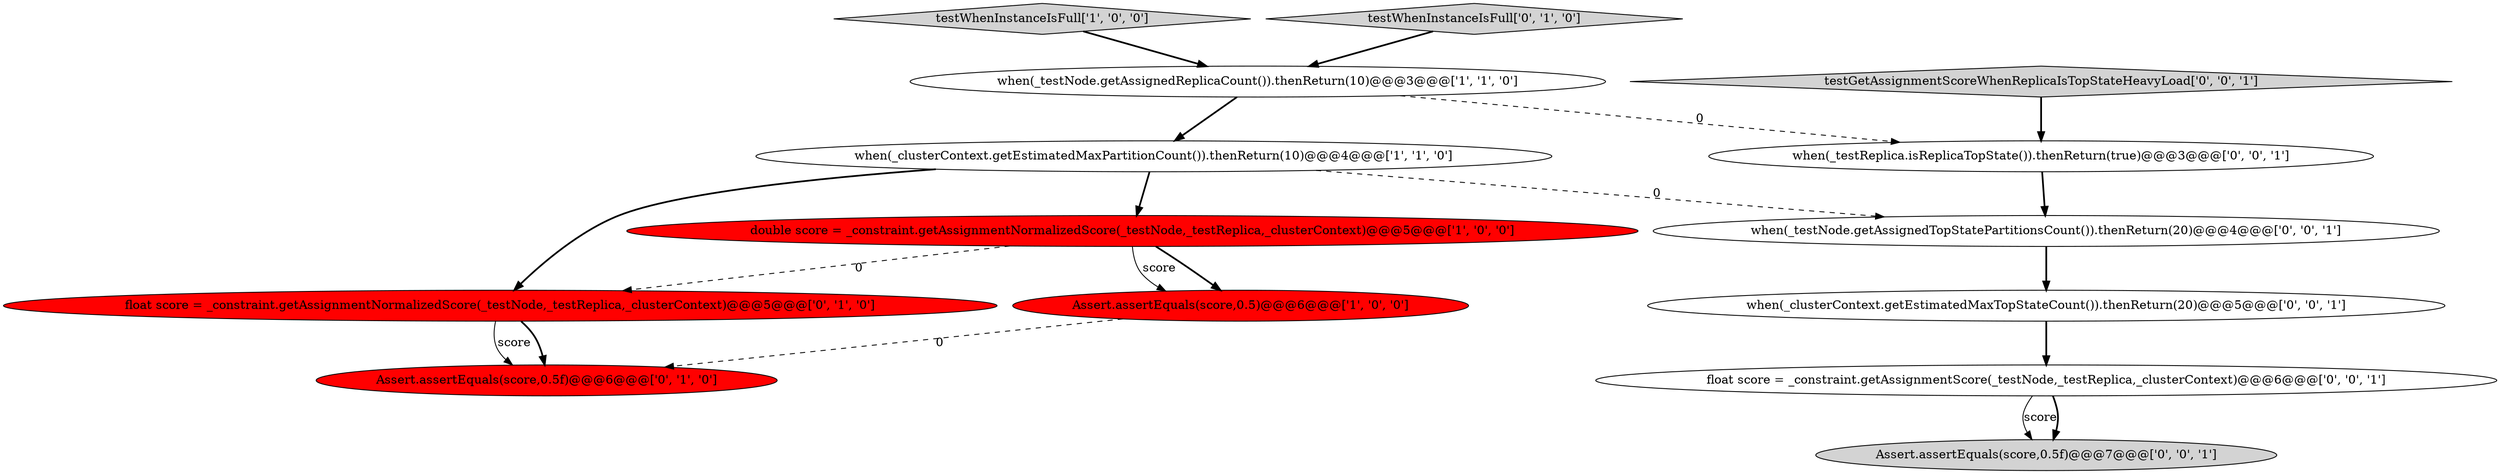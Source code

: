 digraph {
2 [style = filled, label = "double score = _constraint.getAssignmentNormalizedScore(_testNode,_testReplica,_clusterContext)@@@5@@@['1', '0', '0']", fillcolor = red, shape = ellipse image = "AAA1AAABBB1BBB"];
1 [style = filled, label = "testWhenInstanceIsFull['1', '0', '0']", fillcolor = lightgray, shape = diamond image = "AAA0AAABBB1BBB"];
4 [style = filled, label = "when(_clusterContext.getEstimatedMaxPartitionCount()).thenReturn(10)@@@4@@@['1', '1', '0']", fillcolor = white, shape = ellipse image = "AAA0AAABBB1BBB"];
10 [style = filled, label = "testGetAssignmentScoreWhenReplicaIsTopStateHeavyLoad['0', '0', '1']", fillcolor = lightgray, shape = diamond image = "AAA0AAABBB3BBB"];
6 [style = filled, label = "float score = _constraint.getAssignmentNormalizedScore(_testNode,_testReplica,_clusterContext)@@@5@@@['0', '1', '0']", fillcolor = red, shape = ellipse image = "AAA1AAABBB2BBB"];
7 [style = filled, label = "testWhenInstanceIsFull['0', '1', '0']", fillcolor = lightgray, shape = diamond image = "AAA0AAABBB2BBB"];
11 [style = filled, label = "Assert.assertEquals(score,0.5f)@@@7@@@['0', '0', '1']", fillcolor = lightgray, shape = ellipse image = "AAA0AAABBB3BBB"];
12 [style = filled, label = "when(_testReplica.isReplicaTopState()).thenReturn(true)@@@3@@@['0', '0', '1']", fillcolor = white, shape = ellipse image = "AAA0AAABBB3BBB"];
5 [style = filled, label = "Assert.assertEquals(score,0.5f)@@@6@@@['0', '1', '0']", fillcolor = red, shape = ellipse image = "AAA1AAABBB2BBB"];
0 [style = filled, label = "Assert.assertEquals(score,0.5)@@@6@@@['1', '0', '0']", fillcolor = red, shape = ellipse image = "AAA1AAABBB1BBB"];
3 [style = filled, label = "when(_testNode.getAssignedReplicaCount()).thenReturn(10)@@@3@@@['1', '1', '0']", fillcolor = white, shape = ellipse image = "AAA0AAABBB1BBB"];
13 [style = filled, label = "float score = _constraint.getAssignmentScore(_testNode,_testReplica,_clusterContext)@@@6@@@['0', '0', '1']", fillcolor = white, shape = ellipse image = "AAA0AAABBB3BBB"];
9 [style = filled, label = "when(_clusterContext.getEstimatedMaxTopStateCount()).thenReturn(20)@@@5@@@['0', '0', '1']", fillcolor = white, shape = ellipse image = "AAA0AAABBB3BBB"];
8 [style = filled, label = "when(_testNode.getAssignedTopStatePartitionsCount()).thenReturn(20)@@@4@@@['0', '0', '1']", fillcolor = white, shape = ellipse image = "AAA0AAABBB3BBB"];
1->3 [style = bold, label=""];
9->13 [style = bold, label=""];
6->5 [style = bold, label=""];
2->0 [style = bold, label=""];
13->11 [style = solid, label="score"];
4->2 [style = bold, label=""];
3->12 [style = dashed, label="0"];
4->8 [style = dashed, label="0"];
0->5 [style = dashed, label="0"];
4->6 [style = bold, label=""];
3->4 [style = bold, label=""];
12->8 [style = bold, label=""];
13->11 [style = bold, label=""];
10->12 [style = bold, label=""];
7->3 [style = bold, label=""];
2->0 [style = solid, label="score"];
6->5 [style = solid, label="score"];
8->9 [style = bold, label=""];
2->6 [style = dashed, label="0"];
}
